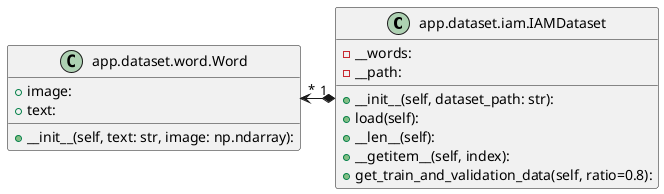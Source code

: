 @startuml

top to bottom direction
skinparam linetype ortho

class IAMDataset as "app.dataset.iam.IAMDataset" {
   - __words:
   - __path:
   + __init__(self, dataset_path: str):
   + load(self):
   + __len__(self):
   + __getitem__(self, index):
   + get_train_and_validation_data(self, ratio=0.8):
}
class Word as "app.dataset.word.Word" {
   + image:
   + text:
   + __init__(self, text: str, image: np.ndarray):
}

Word "*" <-* "1"  IAMDataset

@enduml
